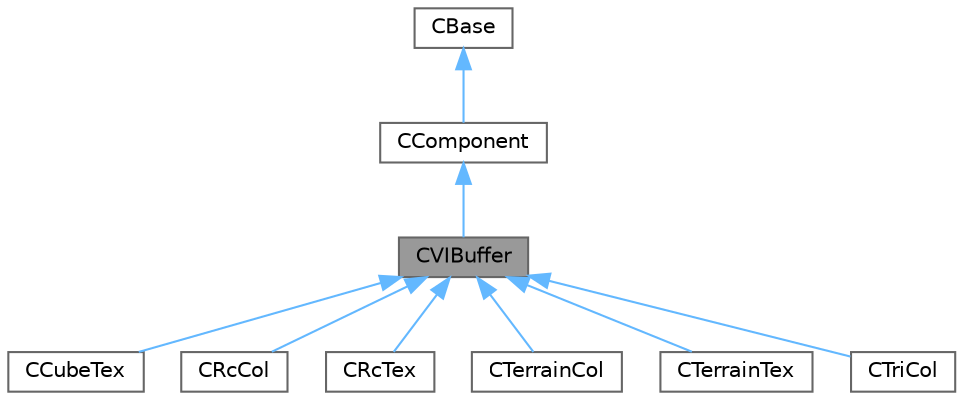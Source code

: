 digraph "CVIBuffer"
{
 // LATEX_PDF_SIZE
  bgcolor="transparent";
  edge [fontname=Helvetica,fontsize=10,labelfontname=Helvetica,labelfontsize=10];
  node [fontname=Helvetica,fontsize=10,shape=box,height=0.2,width=0.4];
  Node1 [id="Node000001",label="CVIBuffer",height=0.2,width=0.4,color="gray40", fillcolor="grey60", style="filled", fontcolor="black",tooltip=" "];
  Node2 -> Node1 [id="edge1_Node000001_Node000002",dir="back",color="steelblue1",style="solid",tooltip=" "];
  Node2 [id="Node000002",label="CComponent",height=0.2,width=0.4,color="gray40", fillcolor="white", style="filled",URL="$class_c_component.html",tooltip=" "];
  Node3 -> Node2 [id="edge2_Node000002_Node000003",dir="back",color="steelblue1",style="solid",tooltip=" "];
  Node3 [id="Node000003",label="CBase",height=0.2,width=0.4,color="gray40", fillcolor="white", style="filled",tooltip=" "];
  Node1 -> Node4 [id="edge3_Node000001_Node000004",dir="back",color="steelblue1",style="solid",tooltip=" "];
  Node4 [id="Node000004",label="CCubeTex",height=0.2,width=0.4,color="gray40", fillcolor="white", style="filled",URL="$class_c_cube_tex.html",tooltip=" "];
  Node1 -> Node5 [id="edge4_Node000001_Node000005",dir="back",color="steelblue1",style="solid",tooltip=" "];
  Node5 [id="Node000005",label="CRcCol",height=0.2,width=0.4,color="gray40", fillcolor="white", style="filled",URL="$class_c_rc_col.html",tooltip=" "];
  Node1 -> Node6 [id="edge5_Node000001_Node000006",dir="back",color="steelblue1",style="solid",tooltip=" "];
  Node6 [id="Node000006",label="CRcTex",height=0.2,width=0.4,color="gray40", fillcolor="white", style="filled",URL="$class_c_rc_tex.html",tooltip=" "];
  Node1 -> Node7 [id="edge6_Node000001_Node000007",dir="back",color="steelblue1",style="solid",tooltip=" "];
  Node7 [id="Node000007",label="CTerrainCol",height=0.2,width=0.4,color="gray40", fillcolor="white", style="filled",URL="$class_c_terrain_col.html",tooltip=" "];
  Node1 -> Node8 [id="edge7_Node000001_Node000008",dir="back",color="steelblue1",style="solid",tooltip=" "];
  Node8 [id="Node000008",label="CTerrainTex",height=0.2,width=0.4,color="gray40", fillcolor="white", style="filled",URL="$class_c_terrain_tex.html",tooltip=" "];
  Node1 -> Node9 [id="edge8_Node000001_Node000009",dir="back",color="steelblue1",style="solid",tooltip=" "];
  Node9 [id="Node000009",label="CTriCol",height=0.2,width=0.4,color="gray40", fillcolor="white", style="filled",URL="$class_c_tri_col.html",tooltip=" "];
}
